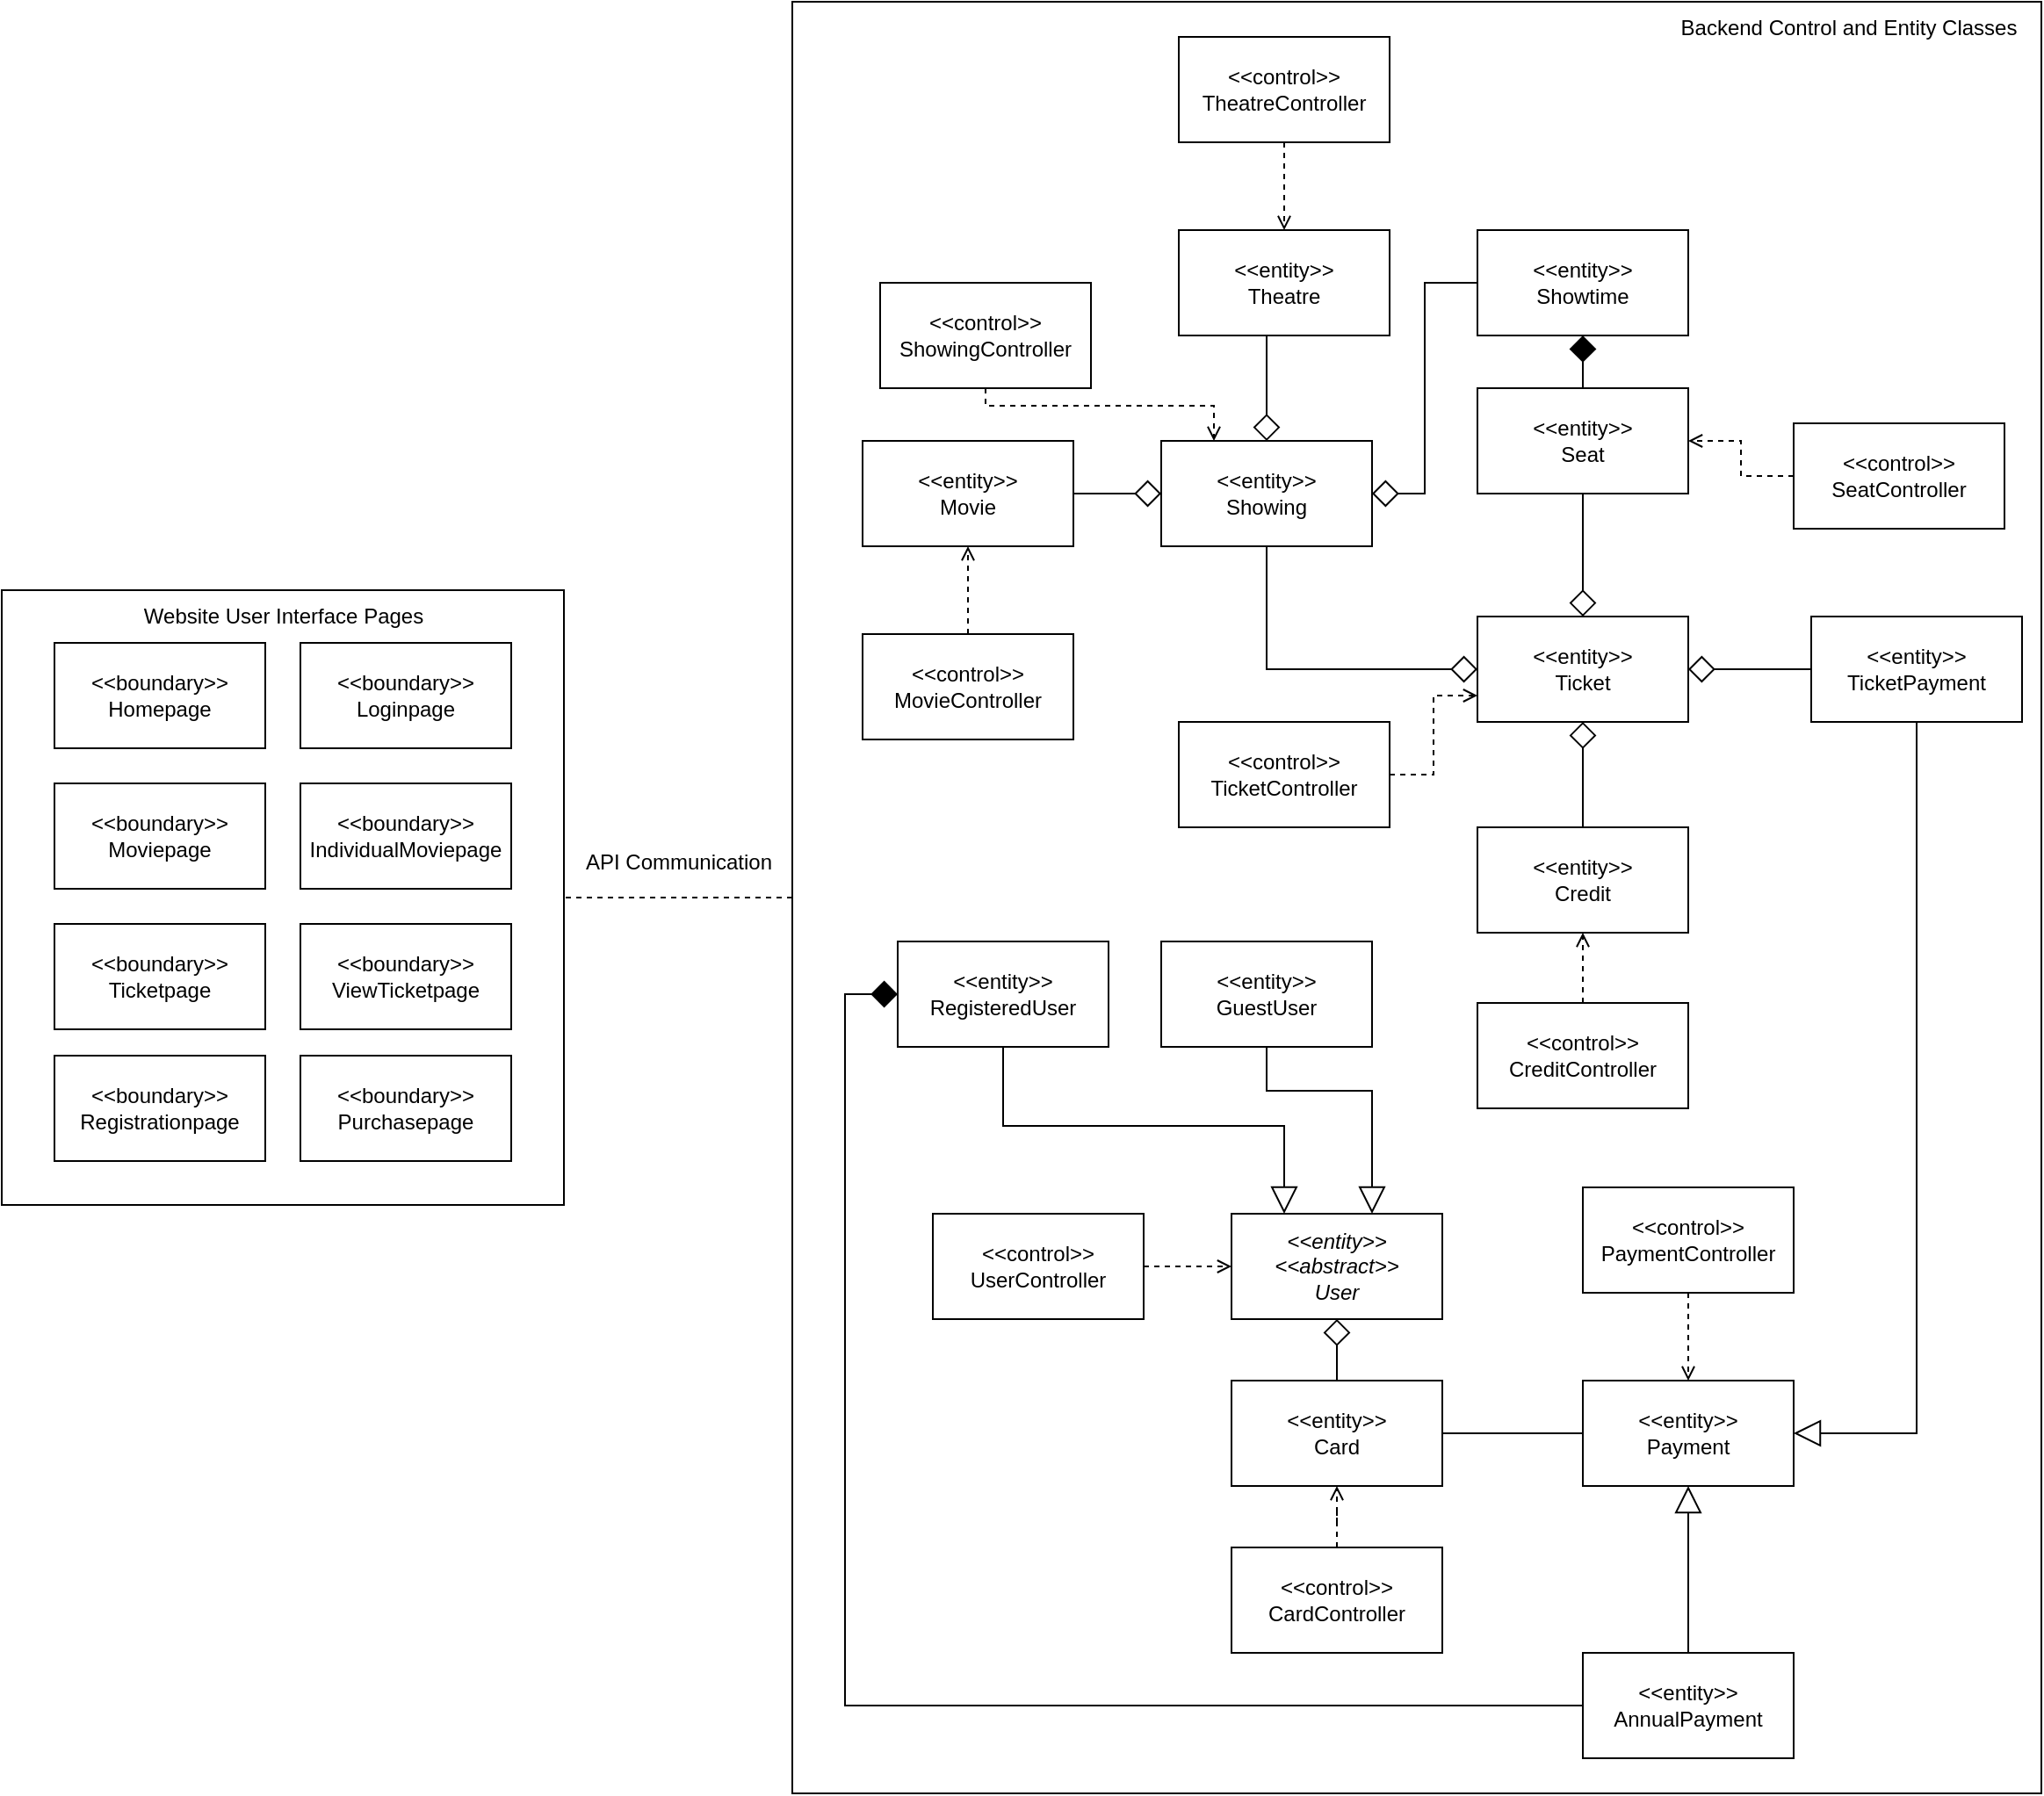 <mxfile version="20.6.0" type="device"><diagram id="C5RBs43oDa-KdzZeNtuy" name="ClassDiagramWithRelationship"><mxGraphModel dx="1455" dy="1306" grid="0" gridSize="10" guides="1" tooltips="1" connect="1" arrows="1" fold="1" page="0" pageScale="1" pageWidth="827" pageHeight="1169" math="0" shadow="0"><root><mxCell id="WIyWlLk6GJQsqaUBKTNV-0"/><mxCell id="WIyWlLk6GJQsqaUBKTNV-1" parent="WIyWlLk6GJQsqaUBKTNV-0"/><mxCell id="yP-jrarWhvbIsnOj6PDA-27" style="edgeStyle=orthogonalEdgeStyle;rounded=0;orthogonalLoop=1;jettySize=auto;html=1;dashed=1;endArrow=none;endFill=0;entryX=1;entryY=0.5;entryDx=0;entryDy=0;" edge="1" parent="WIyWlLk6GJQsqaUBKTNV-1" source="yP-jrarWhvbIsnOj6PDA-23" target="yP-jrarWhvbIsnOj6PDA-21"><mxGeometry relative="1" as="geometry"><mxPoint x="390.471" y="870.0" as="targetPoint"/></mxGeometry></mxCell><mxCell id="yP-jrarWhvbIsnOj6PDA-23" value="" style="rounded=0;whiteSpace=wrap;html=1;" vertex="1" parent="WIyWlLk6GJQsqaUBKTNV-1"><mxGeometry x="510" y="-150" width="711" height="1020" as="geometry"/></mxCell><mxCell id="yP-jrarWhvbIsnOj6PDA-21" value="" style="rounded=0;whiteSpace=wrap;html=1;" vertex="1" parent="WIyWlLk6GJQsqaUBKTNV-1"><mxGeometry x="60" y="185" width="320" height="350" as="geometry"/></mxCell><mxCell id="WvTQ3Xig4skDb0uY7sKW-32" style="edgeStyle=orthogonalEdgeStyle;rounded=0;orthogonalLoop=1;jettySize=auto;html=1;startArrow=none;startFill=0;endArrow=diamond;endFill=1;startSize=13;endSize=13;" parent="WIyWlLk6GJQsqaUBKTNV-1" source="Vw3LxaBkBs-qj7UnPlMT-19" target="Vw3LxaBkBs-qj7UnPlMT-18" edge="1"><mxGeometry relative="1" as="geometry"><Array as="points"/><mxPoint x="930" y="330" as="sourcePoint"/><mxPoint x="860" y="330" as="targetPoint"/></mxGeometry></mxCell><mxCell id="WvTQ3Xig4skDb0uY7sKW-12" style="edgeStyle=orthogonalEdgeStyle;rounded=0;orthogonalLoop=1;jettySize=auto;html=1;startArrow=diamond;startFill=0;endArrow=none;endFill=0;startSize=13;endSize=6;entryX=0.5;entryY=1;entryDx=0;entryDy=0;" parent="WIyWlLk6GJQsqaUBKTNV-1" source="Vw3LxaBkBs-qj7UnPlMT-11" target="Vw3LxaBkBs-qj7UnPlMT-12" edge="1"><mxGeometry relative="1" as="geometry"><Array as="points"><mxPoint x="780" y="40"/></Array><mxPoint x="960" y="482" as="sourcePoint"/><mxPoint x="1030" y="482" as="targetPoint"/></mxGeometry></mxCell><mxCell id="WvTQ3Xig4skDb0uY7sKW-13" style="edgeStyle=orthogonalEdgeStyle;rounded=0;orthogonalLoop=1;jettySize=auto;html=1;startArrow=diamond;startFill=0;endArrow=none;endFill=0;startSize=13;endSize=6;" parent="WIyWlLk6GJQsqaUBKTNV-1" source="Vw3LxaBkBs-qj7UnPlMT-11" target="Vw3LxaBkBs-qj7UnPlMT-18" edge="1"><mxGeometry relative="1" as="geometry"><mxPoint x="780" y="145" as="sourcePoint"/><mxPoint x="780" y="282.5" as="targetPoint"/><Array as="points"><mxPoint x="870" y="130"/><mxPoint x="870" y="10"/></Array></mxGeometry></mxCell><mxCell id="WvTQ3Xig4skDb0uY7sKW-11" style="edgeStyle=orthogonalEdgeStyle;rounded=0;orthogonalLoop=1;jettySize=auto;html=1;startArrow=none;startFill=0;endArrow=diamond;endFill=0;endSize=13;startSize=13;" parent="WIyWlLk6GJQsqaUBKTNV-1" source="Vw3LxaBkBs-qj7UnPlMT-8" target="Vw3LxaBkBs-qj7UnPlMT-11" edge="1"><mxGeometry relative="1" as="geometry"><mxPoint x="1030" y="285" as="sourcePoint"/><Array as="points"/><mxPoint x="880" y="415" as="targetPoint"/></mxGeometry></mxCell><mxCell id="WvTQ3Xig4skDb0uY7sKW-56" style="edgeStyle=orthogonalEdgeStyle;rounded=0;orthogonalLoop=1;jettySize=auto;html=1;startArrow=none;startFill=0;endArrow=block;endFill=0;startSize=13;endSize=13;" parent="WIyWlLk6GJQsqaUBKTNV-1" source="Vw3LxaBkBs-qj7UnPlMT-17" target="Vw3LxaBkBs-qj7UnPlMT-13" edge="1"><mxGeometry relative="1" as="geometry"><Array as="points"><mxPoint x="1020" y="770"/><mxPoint x="1020" y="770"/></Array><mxPoint x="710" y="745" as="sourcePoint"/></mxGeometry></mxCell><mxCell id="7rNk9e3ZUWS-Wxtz7FM0-44" style="edgeStyle=orthogonalEdgeStyle;rounded=0;orthogonalLoop=1;jettySize=auto;html=1;exitX=0;exitY=0.5;exitDx=0;exitDy=0;entryX=0;entryY=0.5;entryDx=0;entryDy=0;endArrow=diamond;endFill=1;endSize=13;" parent="WIyWlLk6GJQsqaUBKTNV-1" source="Vw3LxaBkBs-qj7UnPlMT-17" target="Vw3LxaBkBs-qj7UnPlMT-0" edge="1"><mxGeometry relative="1" as="geometry"><mxPoint x="350" y="795" as="sourcePoint"/><mxPoint x="340" y="-174" as="targetPoint"/></mxGeometry></mxCell><mxCell id="WvTQ3Xig4skDb0uY7sKW-55" style="edgeStyle=orthogonalEdgeStyle;rounded=0;orthogonalLoop=1;jettySize=auto;html=1;startArrow=none;startFill=0;endArrow=block;endFill=0;startSize=13;endSize=13;exitX=0.5;exitY=1;exitDx=0;exitDy=0;" parent="WIyWlLk6GJQsqaUBKTNV-1" source="Vw3LxaBkBs-qj7UnPlMT-16" target="Vw3LxaBkBs-qj7UnPlMT-13" edge="1"><mxGeometry relative="1" as="geometry"><mxPoint x="1130" y="330" as="sourcePoint"/><Array as="points"><mxPoint x="1150" y="665"/></Array></mxGeometry></mxCell><mxCell id="7rNk9e3ZUWS-Wxtz7FM0-7" style="edgeStyle=orthogonalEdgeStyle;rounded=0;orthogonalLoop=1;jettySize=auto;html=1;startArrow=none;startFill=0;endArrow=block;endFill=0;startSize=13;endSize=13;entryX=0.25;entryY=0;entryDx=0;entryDy=0;" parent="WIyWlLk6GJQsqaUBKTNV-1" source="Vw3LxaBkBs-qj7UnPlMT-0" target="Vw3LxaBkBs-qj7UnPlMT-4" edge="1"><mxGeometry relative="1" as="geometry"><Array as="points"><mxPoint x="630" y="490"/><mxPoint x="790" y="490"/></Array><mxPoint x="440" y="440" as="sourcePoint"/><mxPoint x="570" y="515" as="targetPoint"/></mxGeometry></mxCell><mxCell id="7rNk9e3ZUWS-Wxtz7FM0-9" style="edgeStyle=orthogonalEdgeStyle;rounded=0;orthogonalLoop=1;jettySize=auto;html=1;startArrow=none;startFill=0;endArrow=diamond;endFill=0;endSize=13;startSize=13;" parent="WIyWlLk6GJQsqaUBKTNV-1" source="Vw3LxaBkBs-qj7UnPlMT-7" target="Vw3LxaBkBs-qj7UnPlMT-15" edge="1"><mxGeometry relative="1" as="geometry"><mxPoint x="724" y="560" as="sourcePoint"/><mxPoint x="640" y="604" as="targetPoint"/><Array as="points"/></mxGeometry></mxCell><mxCell id="Vw3LxaBkBs-qj7UnPlMT-0" value="&amp;lt;&amp;lt;entity&amp;gt;&amp;gt;&lt;br&gt;RegisteredUser" style="rounded=0;whiteSpace=wrap;html=1;shadow=0;" parent="WIyWlLk6GJQsqaUBKTNV-1" vertex="1"><mxGeometry x="570" y="385" width="120" height="60" as="geometry"/></mxCell><mxCell id="Vw3LxaBkBs-qj7UnPlMT-2" value="&amp;lt;&amp;lt;entity&amp;gt;&amp;gt;&lt;br&gt;GuestUser" style="rounded=0;whiteSpace=wrap;html=1;shadow=0;" parent="WIyWlLk6GJQsqaUBKTNV-1" vertex="1"><mxGeometry x="720" y="385" width="120" height="60" as="geometry"/></mxCell><mxCell id="Vw3LxaBkBs-qj7UnPlMT-33" style="edgeStyle=orthogonalEdgeStyle;rounded=0;orthogonalLoop=1;jettySize=auto;html=1;exitX=0.5;exitY=1;exitDx=0;exitDy=0;entryX=0.5;entryY=0;entryDx=0;entryDy=0;startArrow=diamond;startFill=0;endArrow=none;endFill=0;startSize=13;endSize=13;targetPerimeterSpacing=13;" parent="WIyWlLk6GJQsqaUBKTNV-1" source="Vw3LxaBkBs-qj7UnPlMT-4" target="Vw3LxaBkBs-qj7UnPlMT-20" edge="1"><mxGeometry relative="1" as="geometry"/></mxCell><mxCell id="Vw3LxaBkBs-qj7UnPlMT-4" value="&lt;i&gt;&amp;lt;&amp;lt;entity&amp;gt;&amp;gt;&lt;br&gt;&amp;lt;&amp;lt;abstract&amp;gt;&amp;gt;&lt;br&gt;User&lt;/i&gt;" style="rounded=0;whiteSpace=wrap;html=1;shadow=0;" parent="WIyWlLk6GJQsqaUBKTNV-1" vertex="1"><mxGeometry x="760" y="540" width="120" height="60" as="geometry"/></mxCell><mxCell id="Vw3LxaBkBs-qj7UnPlMT-7" value="&amp;lt;&amp;lt;entity&amp;gt;&amp;gt;&lt;br&gt;Credit" style="rounded=0;whiteSpace=wrap;html=1;shadow=0;" parent="WIyWlLk6GJQsqaUBKTNV-1" vertex="1"><mxGeometry x="900" y="320" width="120" height="60" as="geometry"/></mxCell><mxCell id="Vw3LxaBkBs-qj7UnPlMT-8" value="&amp;lt;&amp;lt;entity&amp;gt;&amp;gt;&lt;br&gt;Movie" style="rounded=0;whiteSpace=wrap;html=1;shadow=0;" parent="WIyWlLk6GJQsqaUBKTNV-1" vertex="1"><mxGeometry x="550" y="100" width="120" height="60" as="geometry"/></mxCell><mxCell id="uT6MMMDVEHB4Xlq_Jltg-81" style="edgeStyle=orthogonalEdgeStyle;rounded=0;orthogonalLoop=1;jettySize=auto;html=1;startArrow=none;startFill=0;endArrow=diamond;endFill=0;endSize=13;entryX=0;entryY=0.5;entryDx=0;entryDy=0;exitX=0.5;exitY=1;exitDx=0;exitDy=0;" parent="WIyWlLk6GJQsqaUBKTNV-1" source="Vw3LxaBkBs-qj7UnPlMT-11" target="Vw3LxaBkBs-qj7UnPlMT-15" edge="1"><mxGeometry relative="1" as="geometry"><Array as="points"><mxPoint x="780" y="230"/></Array><mxPoint x="760" y="190" as="sourcePoint"/><mxPoint x="740" y="250" as="targetPoint"/></mxGeometry></mxCell><mxCell id="Vw3LxaBkBs-qj7UnPlMT-11" value="&amp;lt;&amp;lt;entity&amp;gt;&amp;gt;&lt;br&gt;Showing" style="rounded=0;whiteSpace=wrap;html=1;shadow=0;" parent="WIyWlLk6GJQsqaUBKTNV-1" vertex="1"><mxGeometry x="720" y="100" width="120" height="60" as="geometry"/></mxCell><mxCell id="Vw3LxaBkBs-qj7UnPlMT-12" value="&amp;lt;&amp;lt;entity&amp;gt;&amp;gt;&lt;br&gt;Theatre" style="rounded=0;whiteSpace=wrap;html=1;shadow=0;" parent="WIyWlLk6GJQsqaUBKTNV-1" vertex="1"><mxGeometry x="730" y="-20" width="120" height="60" as="geometry"/></mxCell><mxCell id="Vw3LxaBkBs-qj7UnPlMT-21" style="edgeStyle=orthogonalEdgeStyle;rounded=0;orthogonalLoop=1;jettySize=auto;html=1;exitX=0;exitY=0.5;exitDx=0;exitDy=0;entryX=1;entryY=0.5;entryDx=0;entryDy=0;endArrow=none;endFill=0;endSize=13;" parent="WIyWlLk6GJQsqaUBKTNV-1" source="Vw3LxaBkBs-qj7UnPlMT-13" target="Vw3LxaBkBs-qj7UnPlMT-20" edge="1"><mxGeometry relative="1" as="geometry"/></mxCell><mxCell id="Vw3LxaBkBs-qj7UnPlMT-13" value="&amp;lt;&amp;lt;entity&amp;gt;&amp;gt;&lt;br&gt;Payment" style="rounded=0;whiteSpace=wrap;html=1;shadow=0;" parent="WIyWlLk6GJQsqaUBKTNV-1" vertex="1"><mxGeometry x="960" y="635" width="120" height="60" as="geometry"/></mxCell><mxCell id="Vw3LxaBkBs-qj7UnPlMT-15" value="&amp;lt;&amp;lt;entity&amp;gt;&amp;gt;&lt;br&gt;Ticket" style="rounded=0;whiteSpace=wrap;html=1;shadow=0;" parent="WIyWlLk6GJQsqaUBKTNV-1" vertex="1"><mxGeometry x="900" y="200" width="120" height="60" as="geometry"/></mxCell><mxCell id="uT6MMMDVEHB4Xlq_Jltg-85" style="edgeStyle=orthogonalEdgeStyle;rounded=0;orthogonalLoop=1;jettySize=auto;html=1;exitX=0;exitY=0.5;exitDx=0;exitDy=0;entryX=1;entryY=0.5;entryDx=0;entryDy=0;startArrow=none;startFill=0;endArrow=diamond;endFill=0;endSize=13;" parent="WIyWlLk6GJQsqaUBKTNV-1" source="Vw3LxaBkBs-qj7UnPlMT-16" target="Vw3LxaBkBs-qj7UnPlMT-15" edge="1"><mxGeometry relative="1" as="geometry"><Array as="points"><mxPoint x="1100" y="230"/><mxPoint x="1100" y="230"/></Array></mxGeometry></mxCell><mxCell id="Vw3LxaBkBs-qj7UnPlMT-16" value="&amp;lt;&amp;lt;entity&amp;gt;&amp;gt;&lt;br&gt;TicketPayment" style="rounded=0;whiteSpace=wrap;html=1;shadow=0;" parent="WIyWlLk6GJQsqaUBKTNV-1" vertex="1"><mxGeometry x="1090" y="200" width="120" height="60" as="geometry"/></mxCell><mxCell id="Vw3LxaBkBs-qj7UnPlMT-17" value="&amp;lt;&amp;lt;entity&amp;gt;&amp;gt;&lt;br&gt;AnnualPayment" style="rounded=0;whiteSpace=wrap;html=1;shadow=0;" parent="WIyWlLk6GJQsqaUBKTNV-1" vertex="1"><mxGeometry x="960" y="790" width="120" height="60" as="geometry"/></mxCell><mxCell id="Vw3LxaBkBs-qj7UnPlMT-18" value="&amp;lt;&amp;lt;entity&amp;gt;&amp;gt;&lt;br&gt;Showtime" style="rounded=0;whiteSpace=wrap;html=1;shadow=0;" parent="WIyWlLk6GJQsqaUBKTNV-1" vertex="1"><mxGeometry x="900" y="-20" width="120" height="60" as="geometry"/></mxCell><mxCell id="uT6MMMDVEHB4Xlq_Jltg-84" style="edgeStyle=orthogonalEdgeStyle;rounded=0;orthogonalLoop=1;jettySize=auto;html=1;startArrow=none;startFill=0;endArrow=diamond;endFill=0;endSize=13;entryX=0.5;entryY=0;entryDx=0;entryDy=0;" parent="WIyWlLk6GJQsqaUBKTNV-1" source="Vw3LxaBkBs-qj7UnPlMT-19" target="Vw3LxaBkBs-qj7UnPlMT-15" edge="1"><mxGeometry relative="1" as="geometry"><mxPoint x="890" y="175" as="targetPoint"/></mxGeometry></mxCell><mxCell id="Vw3LxaBkBs-qj7UnPlMT-19" value="&amp;lt;&amp;lt;entity&amp;gt;&amp;gt;&lt;br&gt;Seat" style="rounded=0;whiteSpace=wrap;html=1;shadow=0;" parent="WIyWlLk6GJQsqaUBKTNV-1" vertex="1"><mxGeometry x="900" y="70" width="120" height="60" as="geometry"/></mxCell><mxCell id="Vw3LxaBkBs-qj7UnPlMT-20" value="&amp;lt;&amp;lt;entity&amp;gt;&amp;gt;&lt;br&gt;Card" style="rounded=0;whiteSpace=wrap;html=1;shadow=0;" parent="WIyWlLk6GJQsqaUBKTNV-1" vertex="1"><mxGeometry x="760" y="635" width="120" height="60" as="geometry"/></mxCell><mxCell id="yP-jrarWhvbIsnOj6PDA-16" style="edgeStyle=orthogonalEdgeStyle;rounded=0;orthogonalLoop=1;jettySize=auto;html=1;entryX=0.5;entryY=0;entryDx=0;entryDy=0;dashed=1;endArrow=open;endFill=0;" edge="1" parent="WIyWlLk6GJQsqaUBKTNV-1" source="uT6MMMDVEHB4Xlq_Jltg-10" target="Vw3LxaBkBs-qj7UnPlMT-13"><mxGeometry relative="1" as="geometry"/></mxCell><mxCell id="uT6MMMDVEHB4Xlq_Jltg-10" value="&amp;lt;&amp;lt;control&amp;gt;&amp;gt;&lt;br&gt;PaymentController" style="rounded=0;whiteSpace=wrap;html=1;shadow=0;" parent="WIyWlLk6GJQsqaUBKTNV-1" vertex="1"><mxGeometry x="960" y="525" width="120" height="60" as="geometry"/></mxCell><mxCell id="yP-jrarWhvbIsnOj6PDA-13" style="edgeStyle=orthogonalEdgeStyle;rounded=0;orthogonalLoop=1;jettySize=auto;html=1;entryX=1;entryY=0.5;entryDx=0;entryDy=0;dashed=1;endArrow=open;endFill=0;" edge="1" parent="WIyWlLk6GJQsqaUBKTNV-1" source="uT6MMMDVEHB4Xlq_Jltg-11" target="Vw3LxaBkBs-qj7UnPlMT-19"><mxGeometry relative="1" as="geometry"/></mxCell><mxCell id="uT6MMMDVEHB4Xlq_Jltg-11" value="&amp;lt;&amp;lt;control&amp;gt;&amp;gt;&lt;br&gt;SeatController" style="rounded=0;whiteSpace=wrap;html=1;shadow=0;" parent="WIyWlLk6GJQsqaUBKTNV-1" vertex="1"><mxGeometry x="1080" y="90" width="120" height="60" as="geometry"/></mxCell><mxCell id="yP-jrarWhvbIsnOj6PDA-11" style="edgeStyle=orthogonalEdgeStyle;rounded=0;orthogonalLoop=1;jettySize=auto;html=1;entryX=0.5;entryY=0;entryDx=0;entryDy=0;endArrow=open;endFill=0;dashed=1;" edge="1" parent="WIyWlLk6GJQsqaUBKTNV-1" source="uT6MMMDVEHB4Xlq_Jltg-12" target="Vw3LxaBkBs-qj7UnPlMT-12"><mxGeometry relative="1" as="geometry"/></mxCell><mxCell id="uT6MMMDVEHB4Xlq_Jltg-12" value="&amp;lt;&amp;lt;control&amp;gt;&amp;gt;&lt;br&gt;TheatreController" style="rounded=0;whiteSpace=wrap;html=1;shadow=0;" parent="WIyWlLk6GJQsqaUBKTNV-1" vertex="1"><mxGeometry x="730" y="-130" width="120" height="60" as="geometry"/></mxCell><mxCell id="yP-jrarWhvbIsnOj6PDA-15" style="edgeStyle=orthogonalEdgeStyle;rounded=0;orthogonalLoop=1;jettySize=auto;html=1;entryX=0.5;entryY=1;entryDx=0;entryDy=0;dashed=1;endArrow=open;endFill=0;" edge="1" parent="WIyWlLk6GJQsqaUBKTNV-1" source="uT6MMMDVEHB4Xlq_Jltg-13" target="Vw3LxaBkBs-qj7UnPlMT-8"><mxGeometry relative="1" as="geometry"/></mxCell><mxCell id="uT6MMMDVEHB4Xlq_Jltg-13" value="&amp;lt;&amp;lt;control&amp;gt;&amp;gt;&lt;br&gt;MovieController" style="rounded=0;whiteSpace=wrap;html=1;shadow=0;" parent="WIyWlLk6GJQsqaUBKTNV-1" vertex="1"><mxGeometry x="550" y="210" width="120" height="60" as="geometry"/></mxCell><mxCell id="yP-jrarWhvbIsnOj6PDA-18" style="edgeStyle=orthogonalEdgeStyle;rounded=0;orthogonalLoop=1;jettySize=auto;html=1;entryX=0;entryY=0.75;entryDx=0;entryDy=0;dashed=1;endArrow=open;endFill=0;" edge="1" parent="WIyWlLk6GJQsqaUBKTNV-1" source="uT6MMMDVEHB4Xlq_Jltg-14" target="Vw3LxaBkBs-qj7UnPlMT-15"><mxGeometry relative="1" as="geometry"/></mxCell><mxCell id="uT6MMMDVEHB4Xlq_Jltg-14" value="&amp;lt;&amp;lt;control&amp;gt;&amp;gt;&lt;br&gt;TicketController" style="rounded=0;whiteSpace=wrap;html=1;shadow=0;" parent="WIyWlLk6GJQsqaUBKTNV-1" vertex="1"><mxGeometry x="730" y="260" width="120" height="60" as="geometry"/></mxCell><mxCell id="yP-jrarWhvbIsnOj6PDA-24" style="edgeStyle=orthogonalEdgeStyle;rounded=0;orthogonalLoop=1;jettySize=auto;html=1;entryX=0.25;entryY=0;entryDx=0;entryDy=0;dashed=1;endArrow=open;endFill=0;" edge="1" parent="WIyWlLk6GJQsqaUBKTNV-1" source="uT6MMMDVEHB4Xlq_Jltg-15" target="Vw3LxaBkBs-qj7UnPlMT-11"><mxGeometry relative="1" as="geometry"><Array as="points"><mxPoint x="620" y="80"/><mxPoint x="750" y="80"/></Array></mxGeometry></mxCell><mxCell id="uT6MMMDVEHB4Xlq_Jltg-15" value="&amp;lt;&amp;lt;control&amp;gt;&amp;gt;&lt;br&gt;ShowingController" style="rounded=0;whiteSpace=wrap;html=1;shadow=0;" parent="WIyWlLk6GJQsqaUBKTNV-1" vertex="1"><mxGeometry x="560" y="10" width="120" height="60" as="geometry"/></mxCell><mxCell id="yP-jrarWhvbIsnOj6PDA-17" style="edgeStyle=orthogonalEdgeStyle;rounded=0;orthogonalLoop=1;jettySize=auto;html=1;entryX=0.5;entryY=1;entryDx=0;entryDy=0;dashed=1;endArrow=open;endFill=0;" edge="1" parent="WIyWlLk6GJQsqaUBKTNV-1" source="uT6MMMDVEHB4Xlq_Jltg-16" target="Vw3LxaBkBs-qj7UnPlMT-20"><mxGeometry relative="1" as="geometry"/></mxCell><mxCell id="uT6MMMDVEHB4Xlq_Jltg-16" value="&amp;lt;&amp;lt;control&amp;gt;&amp;gt;&lt;br&gt;CardController" style="rounded=0;whiteSpace=wrap;html=1;shadow=0;" parent="WIyWlLk6GJQsqaUBKTNV-1" vertex="1"><mxGeometry x="760" y="730" width="120" height="60" as="geometry"/></mxCell><mxCell id="yP-jrarWhvbIsnOj6PDA-14" style="edgeStyle=orthogonalEdgeStyle;rounded=0;orthogonalLoop=1;jettySize=auto;html=1;entryX=0.5;entryY=1;entryDx=0;entryDy=0;dashed=1;endArrow=open;endFill=0;" edge="1" parent="WIyWlLk6GJQsqaUBKTNV-1" source="uT6MMMDVEHB4Xlq_Jltg-17" target="Vw3LxaBkBs-qj7UnPlMT-7"><mxGeometry relative="1" as="geometry"/></mxCell><mxCell id="uT6MMMDVEHB4Xlq_Jltg-17" value="&amp;lt;&amp;lt;control&amp;gt;&amp;gt;&lt;br&gt;CreditController" style="rounded=0;whiteSpace=wrap;html=1;shadow=0;" parent="WIyWlLk6GJQsqaUBKTNV-1" vertex="1"><mxGeometry x="900" y="420" width="120" height="60" as="geometry"/></mxCell><mxCell id="yP-jrarWhvbIsnOj6PDA-20" style="edgeStyle=orthogonalEdgeStyle;rounded=0;orthogonalLoop=1;jettySize=auto;html=1;entryX=0;entryY=0.5;entryDx=0;entryDy=0;dashed=1;endArrow=open;endFill=0;" edge="1" parent="WIyWlLk6GJQsqaUBKTNV-1" source="uT6MMMDVEHB4Xlq_Jltg-18" target="Vw3LxaBkBs-qj7UnPlMT-4"><mxGeometry relative="1" as="geometry"/></mxCell><mxCell id="uT6MMMDVEHB4Xlq_Jltg-18" value="&amp;lt;&amp;lt;control&amp;gt;&amp;gt;&lt;br&gt;UserController" style="rounded=0;whiteSpace=wrap;html=1;shadow=0;" parent="WIyWlLk6GJQsqaUBKTNV-1" vertex="1"><mxGeometry x="590" y="540" width="120" height="60" as="geometry"/></mxCell><mxCell id="yP-jrarWhvbIsnOj6PDA-0" value="&amp;lt;&amp;lt;boundary&amp;gt;&amp;gt;&lt;br&gt;Loginpage" style="rounded=0;whiteSpace=wrap;html=1;shadow=0;" vertex="1" parent="WIyWlLk6GJQsqaUBKTNV-1"><mxGeometry x="230" y="215" width="120" height="60" as="geometry"/></mxCell><mxCell id="yP-jrarWhvbIsnOj6PDA-1" value="&amp;lt;&amp;lt;boundary&amp;gt;&amp;gt;&lt;br&gt;Homepage" style="rounded=0;whiteSpace=wrap;html=1;shadow=0;" vertex="1" parent="WIyWlLk6GJQsqaUBKTNV-1"><mxGeometry x="90" y="215" width="120" height="60" as="geometry"/></mxCell><mxCell id="yP-jrarWhvbIsnOj6PDA-2" value="&amp;lt;&amp;lt;boundary&amp;gt;&amp;gt;&lt;br&gt;Registrationpage" style="rounded=0;whiteSpace=wrap;html=1;shadow=0;" vertex="1" parent="WIyWlLk6GJQsqaUBKTNV-1"><mxGeometry x="90" y="450" width="120" height="60" as="geometry"/></mxCell><mxCell id="yP-jrarWhvbIsnOj6PDA-3" value="&amp;lt;&amp;lt;boundary&amp;gt;&amp;gt;&lt;br&gt;Moviepage" style="rounded=0;whiteSpace=wrap;html=1;shadow=0;" vertex="1" parent="WIyWlLk6GJQsqaUBKTNV-1"><mxGeometry x="90" y="295" width="120" height="60" as="geometry"/></mxCell><mxCell id="yP-jrarWhvbIsnOj6PDA-4" value="&amp;lt;&amp;lt;boundary&amp;gt;&amp;gt;&lt;br&gt;IndividualMoviepage" style="rounded=0;whiteSpace=wrap;html=1;shadow=0;" vertex="1" parent="WIyWlLk6GJQsqaUBKTNV-1"><mxGeometry x="230" y="295" width="120" height="60" as="geometry"/></mxCell><mxCell id="yP-jrarWhvbIsnOj6PDA-5" value="&amp;lt;&amp;lt;boundary&amp;gt;&amp;gt;&lt;br&gt;Ticketpage" style="rounded=0;whiteSpace=wrap;html=1;shadow=0;" vertex="1" parent="WIyWlLk6GJQsqaUBKTNV-1"><mxGeometry x="90" y="375" width="120" height="60" as="geometry"/></mxCell><mxCell id="yP-jrarWhvbIsnOj6PDA-6" value="&amp;lt;&amp;lt;boundary&amp;gt;&amp;gt;&lt;br&gt;Purchasepage" style="rounded=0;whiteSpace=wrap;html=1;shadow=0;" vertex="1" parent="WIyWlLk6GJQsqaUBKTNV-1"><mxGeometry x="230" y="450" width="120" height="60" as="geometry"/></mxCell><mxCell id="yP-jrarWhvbIsnOj6PDA-7" value="&amp;lt;&amp;lt;boundary&amp;gt;&amp;gt;&lt;br&gt;ViewTicketpage" style="rounded=0;whiteSpace=wrap;html=1;shadow=0;" vertex="1" parent="WIyWlLk6GJQsqaUBKTNV-1"><mxGeometry x="230" y="375" width="120" height="60" as="geometry"/></mxCell><mxCell id="yP-jrarWhvbIsnOj6PDA-19" style="edgeStyle=orthogonalEdgeStyle;rounded=0;orthogonalLoop=1;jettySize=auto;html=1;startArrow=none;startFill=0;endArrow=block;endFill=0;startSize=13;endSize=13;exitX=0.5;exitY=1;exitDx=0;exitDy=0;" edge="1" parent="WIyWlLk6GJQsqaUBKTNV-1" source="Vw3LxaBkBs-qj7UnPlMT-2"><mxGeometry relative="1" as="geometry"><Array as="points"><mxPoint x="780" y="470"/><mxPoint x="840" y="470"/></Array><mxPoint x="318.997" y="500" as="sourcePoint"/><mxPoint x="840" y="540" as="targetPoint"/></mxGeometry></mxCell><mxCell id="yP-jrarWhvbIsnOj6PDA-22" value="Website User Interface Pages" style="text;html=1;align=center;verticalAlign=middle;resizable=0;points=[];autosize=1;strokeColor=none;fillColor=none;" vertex="1" parent="WIyWlLk6GJQsqaUBKTNV-1"><mxGeometry x="130" y="185" width="180" height="30" as="geometry"/></mxCell><mxCell id="yP-jrarWhvbIsnOj6PDA-25" value="Backend Control and Entity Classes" style="text;html=1;align=center;verticalAlign=middle;resizable=0;points=[];autosize=1;strokeColor=none;fillColor=none;" vertex="1" parent="WIyWlLk6GJQsqaUBKTNV-1"><mxGeometry x="1001" y="-150" width="220" height="30" as="geometry"/></mxCell><mxCell id="yP-jrarWhvbIsnOj6PDA-28" value="API Communication" style="text;html=1;align=center;verticalAlign=middle;resizable=0;points=[];autosize=1;strokeColor=none;fillColor=none;" vertex="1" parent="WIyWlLk6GJQsqaUBKTNV-1"><mxGeometry x="380" y="325" width="130" height="30" as="geometry"/></mxCell></root></mxGraphModel></diagram></mxfile>